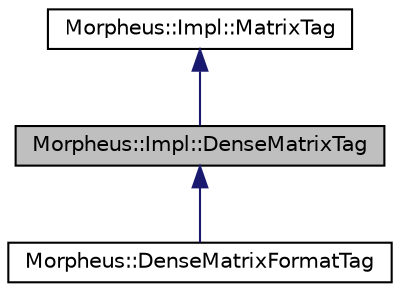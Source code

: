 digraph "Morpheus::Impl::DenseMatrixTag"
{
 // LATEX_PDF_SIZE
  edge [fontname="Helvetica",fontsize="10",labelfontname="Helvetica",labelfontsize="10"];
  node [fontname="Helvetica",fontsize="10",shape=record];
  Node1 [label="Morpheus::Impl::DenseMatrixTag",height=0.2,width=0.4,color="black", fillcolor="grey75", style="filled", fontcolor="black",tooltip="Tag used to mark containers as Dense Matrices."];
  Node2 -> Node1 [dir="back",color="midnightblue",fontsize="10",style="solid",fontname="Helvetica"];
  Node2 [label="Morpheus::Impl::MatrixTag",height=0.2,width=0.4,color="black", fillcolor="white", style="filled",URL="$structMorpheus_1_1Impl_1_1MatrixTag.html",tooltip="Tag used to mark containers as Matrices."];
  Node1 -> Node3 [dir="back",color="midnightblue",fontsize="10",style="solid",fontname="Helvetica"];
  Node3 [label="Morpheus::DenseMatrixFormatTag",height=0.2,width=0.4,color="black", fillcolor="white", style="filled",URL="$structMorpheus_1_1DenseMatrixFormatTag.html",tooltip="Tag used to mark containers as Matrix containers (Dense) with Dense Format."];
}
